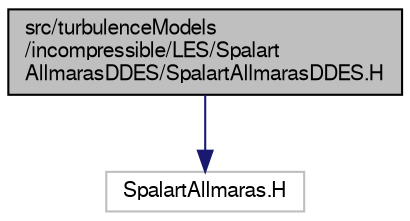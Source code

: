 digraph "src/turbulenceModels/incompressible/LES/SpalartAllmarasDDES/SpalartAllmarasDDES.H"
{
  bgcolor="transparent";
  edge [fontname="FreeSans",fontsize="10",labelfontname="FreeSans",labelfontsize="10"];
  node [fontname="FreeSans",fontsize="10",shape=record];
  Node0 [label="src/turbulenceModels\l/incompressible/LES/Spalart\lAllmarasDDES/SpalartAllmarasDDES.H",height=0.2,width=0.4,color="black", fillcolor="grey75", style="filled", fontcolor="black"];
  Node0 -> Node1 [color="midnightblue",fontsize="10",style="solid",fontname="FreeSans"];
  Node1 [label="SpalartAllmaras.H",height=0.2,width=0.4,color="grey75"];
}
